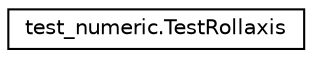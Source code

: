 digraph "Graphical Class Hierarchy"
{
 // LATEX_PDF_SIZE
  edge [fontname="Helvetica",fontsize="10",labelfontname="Helvetica",labelfontsize="10"];
  node [fontname="Helvetica",fontsize="10",shape=record];
  rankdir="LR";
  Node0 [label="test_numeric.TestRollaxis",height=0.2,width=0.4,color="black", fillcolor="white", style="filled",URL="$classtest__numeric_1_1TestRollaxis.html",tooltip=" "];
}
